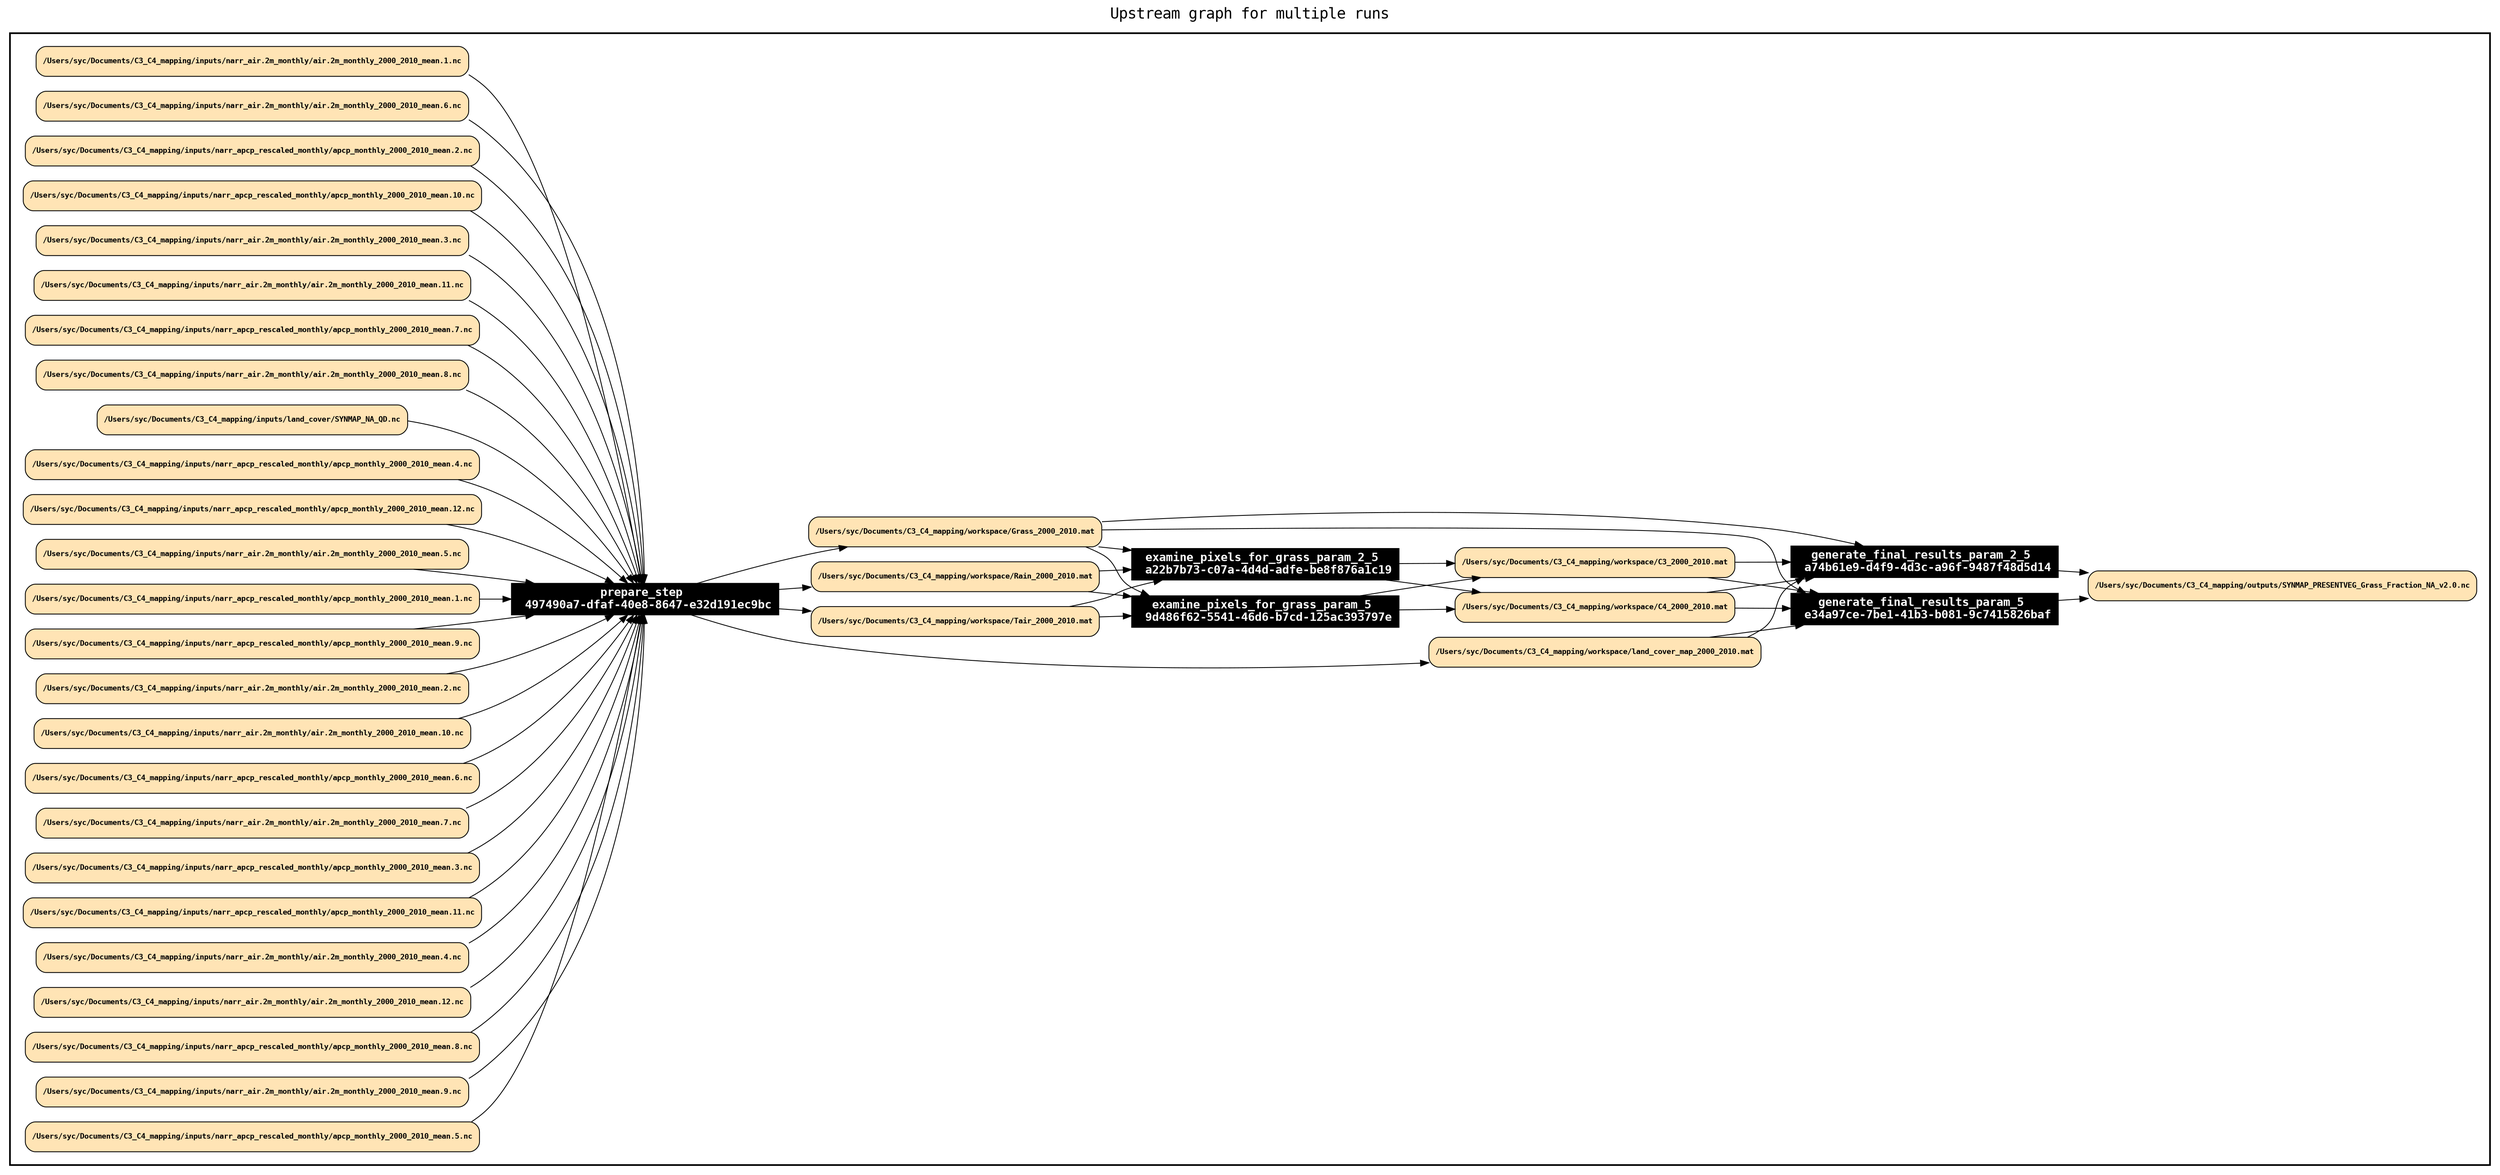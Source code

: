 
digraph yw_data_view {
rankdir=LR
fontname=Courier; fontsize=18; labelloc=t
label="Upstream graph for multiple runs"
subgraph cluster_workflow { label=""; color=black; penwidth=2
subgraph cluster_workflow_inner { label=""; color=white
node[shape=box style=filled fillcolor="black" peripheries=1 fontname="Courier-Bold" fontcolor=white]
"9d486f62-5541-46d6-b7cd-125ac393797e" [shape=record label="examine_pixels_for_grass_param_5 \n 9d486f62-5541-46d6-b7cd-125ac393797e"]
"a22b7b73-c07a-4d4d-adfe-be8f876a1c19" [shape=record label="examine_pixels_for_grass_param_2_5 \n a22b7b73-c07a-4d4d-adfe-be8f876a1c19"]
"497490a7-dfaf-40e8-8647-e32d191ec9bc" [shape=record label="prepare_step \n 497490a7-dfaf-40e8-8647-e32d191ec9bc"]
"e34a97ce-7be1-41b3-b081-9c7415826baf" [shape=record label="generate_final_results_param_5 \n e34a97ce-7be1-41b3-b081-9c7415826baf"]
"a74b61e9-d4f9-4d3c-a96f-9487f48d5d14" [shape=record label="generate_final_results_param_2_5 \n a74b61e9-d4f9-4d3c-a96f-9487f48d5d14"]
node[shape=box style="rounded,filled" fillcolor="#FFE4B5" peripheries=1 fontname="Courier-Bold" fontsize=9 fontcolor=black]
"/Users/syc/Documents/C3_C4_mapping/outputs/SYNMAP_PRESENTVEG_Grass_Fraction_NA_v2.0.nc"
"/Users/syc/Documents/C3_C4_mapping/outputs/SYNMAP_PRESENTVEG_Grass_Fraction_NA_v2.0.nc"
"/Users/syc/Documents/C3_C4_mapping/workspace/land_cover_map_2000_2010.mat"
"/Users/syc/Documents/C3_C4_mapping/workspace/land_cover_map_2000_2010.mat"
"/Users/syc/Documents/C3_C4_mapping/workspace/land_cover_map_2000_2010.mat"
"/Users/syc/Documents/C3_C4_mapping/workspace/Tair_2000_2010.mat"
"/Users/syc/Documents/C3_C4_mapping/workspace/Tair_2000_2010.mat"
"/Users/syc/Documents/C3_C4_mapping/workspace/Tair_2000_2010.mat"
"/Users/syc/Documents/C3_C4_mapping/inputs/narr_air.2m_monthly/air.2m_monthly_2000_2010_mean.1.nc"
"/Users/syc/Documents/C3_C4_mapping/inputs/narr_air.2m_monthly/air.2m_monthly_2000_2010_mean.6.nc"
"/Users/syc/Documents/C3_C4_mapping/inputs/narr_apcp_rescaled_monthly/apcp_monthly_2000_2010_mean.2.nc"
"/Users/syc/Documents/C3_C4_mapping/inputs/narr_apcp_rescaled_monthly/apcp_monthly_2000_2010_mean.10.nc"
"/Users/syc/Documents/C3_C4_mapping/workspace/C4_2000_2010.mat"
"/Users/syc/Documents/C3_C4_mapping/workspace/C4_2000_2010.mat"
"/Users/syc/Documents/C3_C4_mapping/workspace/C3_2000_2010.mat"
"/Users/syc/Documents/C3_C4_mapping/workspace/C3_2000_2010.mat"
"/Users/syc/Documents/C3_C4_mapping/inputs/narr_air.2m_monthly/air.2m_monthly_2000_2010_mean.3.nc"
"/Users/syc/Documents/C3_C4_mapping/inputs/narr_air.2m_monthly/air.2m_monthly_2000_2010_mean.11.nc"
"/Users/syc/Documents/C3_C4_mapping/inputs/narr_apcp_rescaled_monthly/apcp_monthly_2000_2010_mean.7.nc"
"/Users/syc/Documents/C3_C4_mapping/workspace/Grass_2000_2010.mat"
"/Users/syc/Documents/C3_C4_mapping/workspace/Grass_2000_2010.mat"
"/Users/syc/Documents/C3_C4_mapping/workspace/Grass_2000_2010.mat"
"/Users/syc/Documents/C3_C4_mapping/workspace/Grass_2000_2010.mat"
"/Users/syc/Documents/C3_C4_mapping/workspace/Grass_2000_2010.mat"
"/Users/syc/Documents/C3_C4_mapping/inputs/narr_air.2m_monthly/air.2m_monthly_2000_2010_mean.8.nc"
"/Users/syc/Documents/C3_C4_mapping/inputs/land_cover/SYNMAP_NA_QD.nc"
"/Users/syc/Documents/C3_C4_mapping/inputs/narr_apcp_rescaled_monthly/apcp_monthly_2000_2010_mean.4.nc"
"/Users/syc/Documents/C3_C4_mapping/inputs/narr_apcp_rescaled_monthly/apcp_monthly_2000_2010_mean.12.nc"
"/Users/syc/Documents/C3_C4_mapping/inputs/narr_air.2m_monthly/air.2m_monthly_2000_2010_mean.5.nc"
"/Users/syc/Documents/C3_C4_mapping/inputs/narr_apcp_rescaled_monthly/apcp_monthly_2000_2010_mean.1.nc"
"/Users/syc/Documents/C3_C4_mapping/inputs/narr_apcp_rescaled_monthly/apcp_monthly_2000_2010_mean.9.nc"
"/Users/syc/Documents/C3_C4_mapping/workspace/C3_2000_2010.mat"
"/Users/syc/Documents/C3_C4_mapping/workspace/C3_2000_2010.mat"
"/Users/syc/Documents/C3_C4_mapping/inputs/narr_air.2m_monthly/air.2m_monthly_2000_2010_mean.2.nc"
"/Users/syc/Documents/C3_C4_mapping/inputs/narr_air.2m_monthly/air.2m_monthly_2000_2010_mean.10.nc"
"/Users/syc/Documents/C3_C4_mapping/inputs/narr_apcp_rescaled_monthly/apcp_monthly_2000_2010_mean.6.nc"
"/Users/syc/Documents/C3_C4_mapping/workspace/C4_2000_2010.mat"
"/Users/syc/Documents/C3_C4_mapping/workspace/C4_2000_2010.mat"
"/Users/syc/Documents/C3_C4_mapping/workspace/Rain_2000_2010.mat"
"/Users/syc/Documents/C3_C4_mapping/workspace/Rain_2000_2010.mat"
"/Users/syc/Documents/C3_C4_mapping/workspace/Rain_2000_2010.mat"
"/Users/syc/Documents/C3_C4_mapping/inputs/narr_air.2m_monthly/air.2m_monthly_2000_2010_mean.7.nc"
"/Users/syc/Documents/C3_C4_mapping/inputs/narr_apcp_rescaled_monthly/apcp_monthly_2000_2010_mean.3.nc"
"/Users/syc/Documents/C3_C4_mapping/inputs/narr_apcp_rescaled_monthly/apcp_monthly_2000_2010_mean.11.nc"
"/Users/syc/Documents/C3_C4_mapping/inputs/narr_air.2m_monthly/air.2m_monthly_2000_2010_mean.4.nc"
"/Users/syc/Documents/C3_C4_mapping/inputs/narr_air.2m_monthly/air.2m_monthly_2000_2010_mean.12.nc"
"/Users/syc/Documents/C3_C4_mapping/inputs/narr_apcp_rescaled_monthly/apcp_monthly_2000_2010_mean.8.nc"
"/Users/syc/Documents/C3_C4_mapping/inputs/narr_air.2m_monthly/air.2m_monthly_2000_2010_mean.9.nc"
"/Users/syc/Documents/C3_C4_mapping/inputs/narr_apcp_rescaled_monthly/apcp_monthly_2000_2010_mean.5.nc"
}}
"/Users/syc/Documents/C3_C4_mapping/inputs/narr_apcp_rescaled_monthly/apcp_monthly_2000_2010_mean.7.nc" -> "497490a7-dfaf-40e8-8647-e32d191ec9bc"
"/Users/syc/Documents/C3_C4_mapping/inputs/narr_air.2m_monthly/air.2m_monthly_2000_2010_mean.11.nc" -> "497490a7-dfaf-40e8-8647-e32d191ec9bc"
"/Users/syc/Documents/C3_C4_mapping/inputs/narr_air.2m_monthly/air.2m_monthly_2000_2010_mean.3.nc" -> "497490a7-dfaf-40e8-8647-e32d191ec9bc"
"/Users/syc/Documents/C3_C4_mapping/workspace/Grass_2000_2010.mat" -> "a74b61e9-d4f9-4d3c-a96f-9487f48d5d14"
"/Users/syc/Documents/C3_C4_mapping/workspace/Grass_2000_2010.mat" -> "e34a97ce-7be1-41b3-b081-9c7415826baf"
"/Users/syc/Documents/C3_C4_mapping/workspace/Grass_2000_2010.mat" -> "a22b7b73-c07a-4d4d-adfe-be8f876a1c19"
"/Users/syc/Documents/C3_C4_mapping/workspace/Grass_2000_2010.mat" -> "9d486f62-5541-46d6-b7cd-125ac393797e"
"/Users/syc/Documents/C3_C4_mapping/inputs/narr_apcp_rescaled_monthly/apcp_monthly_2000_2010_mean.12.nc" -> "497490a7-dfaf-40e8-8647-e32d191ec9bc"
"/Users/syc/Documents/C3_C4_mapping/inputs/narr_apcp_rescaled_monthly/apcp_monthly_2000_2010_mean.4.nc" -> "497490a7-dfaf-40e8-8647-e32d191ec9bc"
"/Users/syc/Documents/C3_C4_mapping/inputs/narr_air.2m_monthly/air.2m_monthly_2000_2010_mean.8.nc" -> "497490a7-dfaf-40e8-8647-e32d191ec9bc"
"/Users/syc/Documents/C3_C4_mapping/inputs/land_cover/SYNMAP_NA_QD.nc" -> "497490a7-dfaf-40e8-8647-e32d191ec9bc"
"/Users/syc/Documents/C3_C4_mapping/inputs/narr_apcp_rescaled_monthly/apcp_monthly_2000_2010_mean.9.nc" -> "497490a7-dfaf-40e8-8647-e32d191ec9bc"
"/Users/syc/Documents/C3_C4_mapping/inputs/narr_apcp_rescaled_monthly/apcp_monthly_2000_2010_mean.1.nc" -> "497490a7-dfaf-40e8-8647-e32d191ec9bc"
"/Users/syc/Documents/C3_C4_mapping/inputs/narr_air.2m_monthly/air.2m_monthly_2000_2010_mean.5.nc" -> "497490a7-dfaf-40e8-8647-e32d191ec9bc"
"/Users/syc/Documents/C3_C4_mapping/inputs/narr_apcp_rescaled_monthly/apcp_monthly_2000_2010_mean.6.nc" -> "497490a7-dfaf-40e8-8647-e32d191ec9bc"
"/Users/syc/Documents/C3_C4_mapping/inputs/narr_air.2m_monthly/air.2m_monthly_2000_2010_mean.10.nc" -> "497490a7-dfaf-40e8-8647-e32d191ec9bc"
"/Users/syc/Documents/C3_C4_mapping/inputs/narr_air.2m_monthly/air.2m_monthly_2000_2010_mean.2.nc" -> "497490a7-dfaf-40e8-8647-e32d191ec9bc"
"/Users/syc/Documents/C3_C4_mapping/workspace/C3_2000_2010.mat" -> "a74b61e9-d4f9-4d3c-a96f-9487f48d5d14"
"/Users/syc/Documents/C3_C4_mapping/workspace/C3_2000_2010.mat" -> "e34a97ce-7be1-41b3-b081-9c7415826baf"
"/Users/syc/Documents/C3_C4_mapping/inputs/narr_apcp_rescaled_monthly/apcp_monthly_2000_2010_mean.11.nc" -> "497490a7-dfaf-40e8-8647-e32d191ec9bc"
"/Users/syc/Documents/C3_C4_mapping/inputs/narr_apcp_rescaled_monthly/apcp_monthly_2000_2010_mean.3.nc" -> "497490a7-dfaf-40e8-8647-e32d191ec9bc"
"/Users/syc/Documents/C3_C4_mapping/inputs/narr_air.2m_monthly/air.2m_monthly_2000_2010_mean.7.nc" -> "497490a7-dfaf-40e8-8647-e32d191ec9bc"
"/Users/syc/Documents/C3_C4_mapping/workspace/Rain_2000_2010.mat" -> "a22b7b73-c07a-4d4d-adfe-be8f876a1c19"
"/Users/syc/Documents/C3_C4_mapping/workspace/Rain_2000_2010.mat" -> "9d486f62-5541-46d6-b7cd-125ac393797e"
"/Users/syc/Documents/C3_C4_mapping/inputs/narr_apcp_rescaled_monthly/apcp_monthly_2000_2010_mean.8.nc" -> "497490a7-dfaf-40e8-8647-e32d191ec9bc"
"/Users/syc/Documents/C3_C4_mapping/inputs/narr_air.2m_monthly/air.2m_monthly_2000_2010_mean.12.nc" -> "497490a7-dfaf-40e8-8647-e32d191ec9bc"
"/Users/syc/Documents/C3_C4_mapping/inputs/narr_air.2m_monthly/air.2m_monthly_2000_2010_mean.4.nc" -> "497490a7-dfaf-40e8-8647-e32d191ec9bc"
"/Users/syc/Documents/C3_C4_mapping/inputs/narr_apcp_rescaled_monthly/apcp_monthly_2000_2010_mean.5.nc" -> "497490a7-dfaf-40e8-8647-e32d191ec9bc"
"/Users/syc/Documents/C3_C4_mapping/inputs/narr_air.2m_monthly/air.2m_monthly_2000_2010_mean.9.nc" -> "497490a7-dfaf-40e8-8647-e32d191ec9bc"
"/Users/syc/Documents/C3_C4_mapping/workspace/land_cover_map_2000_2010.mat" -> "a74b61e9-d4f9-4d3c-a96f-9487f48d5d14"
"/Users/syc/Documents/C3_C4_mapping/workspace/land_cover_map_2000_2010.mat" -> "e34a97ce-7be1-41b3-b081-9c7415826baf"
"/Users/syc/Documents/C3_C4_mapping/workspace/Tair_2000_2010.mat" -> "a22b7b73-c07a-4d4d-adfe-be8f876a1c19"
"/Users/syc/Documents/C3_C4_mapping/workspace/Tair_2000_2010.mat" -> "9d486f62-5541-46d6-b7cd-125ac393797e"
"/Users/syc/Documents/C3_C4_mapping/inputs/narr_air.2m_monthly/air.2m_monthly_2000_2010_mean.1.nc" -> "497490a7-dfaf-40e8-8647-e32d191ec9bc"
"/Users/syc/Documents/C3_C4_mapping/inputs/narr_apcp_rescaled_monthly/apcp_monthly_2000_2010_mean.10.nc" -> "497490a7-dfaf-40e8-8647-e32d191ec9bc"
"/Users/syc/Documents/C3_C4_mapping/inputs/narr_apcp_rescaled_monthly/apcp_monthly_2000_2010_mean.2.nc" -> "497490a7-dfaf-40e8-8647-e32d191ec9bc"
"/Users/syc/Documents/C3_C4_mapping/inputs/narr_air.2m_monthly/air.2m_monthly_2000_2010_mean.6.nc" -> "497490a7-dfaf-40e8-8647-e32d191ec9bc"
"/Users/syc/Documents/C3_C4_mapping/workspace/C4_2000_2010.mat" -> "a74b61e9-d4f9-4d3c-a96f-9487f48d5d14"
"/Users/syc/Documents/C3_C4_mapping/workspace/C4_2000_2010.mat" -> "e34a97ce-7be1-41b3-b081-9c7415826baf"
"a74b61e9-d4f9-4d3c-a96f-9487f48d5d14" -> "/Users/syc/Documents/C3_C4_mapping/outputs/SYNMAP_PRESENTVEG_Grass_Fraction_NA_v2.0.nc"
"e34a97ce-7be1-41b3-b081-9c7415826baf" -> "/Users/syc/Documents/C3_C4_mapping/outputs/SYNMAP_PRESENTVEG_Grass_Fraction_NA_v2.0.nc"
"497490a7-dfaf-40e8-8647-e32d191ec9bc" -> "/Users/syc/Documents/C3_C4_mapping/workspace/land_cover_map_2000_2010.mat"
"497490a7-dfaf-40e8-8647-e32d191ec9bc" -> "/Users/syc/Documents/C3_C4_mapping/workspace/Tair_2000_2010.mat"
"a22b7b73-c07a-4d4d-adfe-be8f876a1c19" -> "/Users/syc/Documents/C3_C4_mapping/workspace/C4_2000_2010.mat"
"9d486f62-5541-46d6-b7cd-125ac393797e" -> "/Users/syc/Documents/C3_C4_mapping/workspace/C3_2000_2010.mat"
"497490a7-dfaf-40e8-8647-e32d191ec9bc" -> "/Users/syc/Documents/C3_C4_mapping/workspace/Grass_2000_2010.mat"
"a22b7b73-c07a-4d4d-adfe-be8f876a1c19" -> "/Users/syc/Documents/C3_C4_mapping/workspace/C3_2000_2010.mat"
"9d486f62-5541-46d6-b7cd-125ac393797e" -> "/Users/syc/Documents/C3_C4_mapping/workspace/C4_2000_2010.mat"
"497490a7-dfaf-40e8-8647-e32d191ec9bc" -> "/Users/syc/Documents/C3_C4_mapping/workspace/Rain_2000_2010.mat"
}


